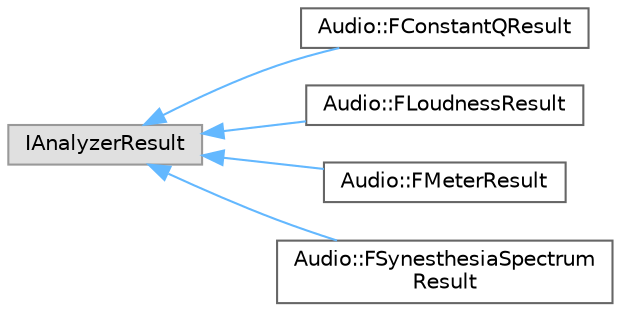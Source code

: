 digraph "Graphical Class Hierarchy"
{
 // INTERACTIVE_SVG=YES
 // LATEX_PDF_SIZE
  bgcolor="transparent";
  edge [fontname=Helvetica,fontsize=10,labelfontname=Helvetica,labelfontsize=10];
  node [fontname=Helvetica,fontsize=10,shape=box,height=0.2,width=0.4];
  rankdir="LR";
  Node0 [id="Node000000",label="IAnalyzerResult",height=0.2,width=0.4,color="grey60", fillcolor="#E0E0E0", style="filled",tooltip=" "];
  Node0 -> Node1 [id="edge5301_Node000000_Node000001",dir="back",color="steelblue1",style="solid",tooltip=" "];
  Node1 [id="Node000001",label="Audio::FConstantQResult",height=0.2,width=0.4,color="grey40", fillcolor="white", style="filled",URL="$d5/d1e/classAudio_1_1FConstantQResult.html",tooltip="FLoudnessResult contains the temporal evolution of loudness for the last buffer of audio analyzed."];
  Node0 -> Node2 [id="edge5302_Node000000_Node000002",dir="back",color="steelblue1",style="solid",tooltip=" "];
  Node2 [id="Node000002",label="Audio::FLoudnessResult",height=0.2,width=0.4,color="grey40", fillcolor="white", style="filled",URL="$db/dbb/classAudio_1_1FLoudnessResult.html",tooltip="FLoudnessResult contains the temporal evolution of loudness for the last buffer of audio analyzed."];
  Node0 -> Node3 [id="edge5303_Node000000_Node000003",dir="back",color="steelblue1",style="solid",tooltip=" "];
  Node3 [id="Node000003",label="Audio::FMeterResult",height=0.2,width=0.4,color="grey40", fillcolor="white", style="filled",URL="$d7/d96/classAudio_1_1FMeterResult.html",tooltip="FMeterResult contains the temporal evolution of loudness for the last buffer of audio analyzed."];
  Node0 -> Node4 [id="edge5304_Node000000_Node000004",dir="back",color="steelblue1",style="solid",tooltip=" "];
  Node4 [id="Node000004",label="Audio::FSynesthesiaSpectrum\lResult",height=0.2,width=0.4,color="grey40", fillcolor="white", style="filled",URL="$d1/d63/classAudio_1_1FSynesthesiaSpectrumResult.html",tooltip="FSynesthesiaSpectrumResult contains the temporal evolution of loudness for the last buffer of audio a..."];
}
